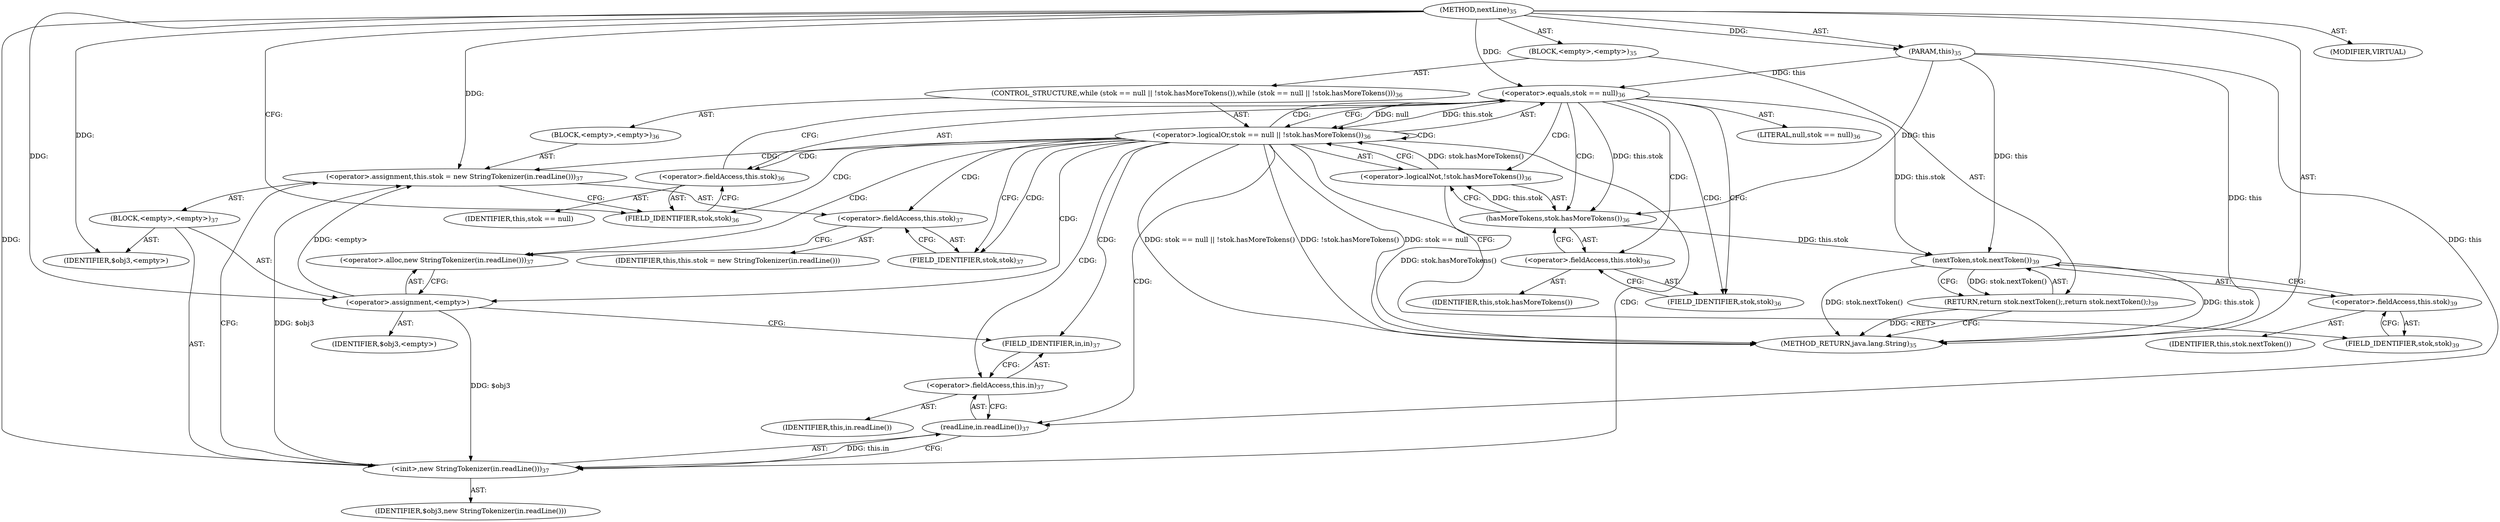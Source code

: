 digraph "nextLine" {  
"131" [label = <(METHOD,nextLine)<SUB>35</SUB>> ]
"132" [label = <(PARAM,this)<SUB>35</SUB>> ]
"133" [label = <(BLOCK,&lt;empty&gt;,&lt;empty&gt;)<SUB>35</SUB>> ]
"134" [label = <(CONTROL_STRUCTURE,while (stok == null || !stok.hasMoreTokens()),while (stok == null || !stok.hasMoreTokens()))<SUB>36</SUB>> ]
"135" [label = <(&lt;operator&gt;.logicalOr,stok == null || !stok.hasMoreTokens())<SUB>36</SUB>> ]
"136" [label = <(&lt;operator&gt;.equals,stok == null)<SUB>36</SUB>> ]
"137" [label = <(&lt;operator&gt;.fieldAccess,this.stok)<SUB>36</SUB>> ]
"138" [label = <(IDENTIFIER,this,stok == null)> ]
"139" [label = <(FIELD_IDENTIFIER,stok,stok)<SUB>36</SUB>> ]
"140" [label = <(LITERAL,null,stok == null)<SUB>36</SUB>> ]
"141" [label = <(&lt;operator&gt;.logicalNot,!stok.hasMoreTokens())<SUB>36</SUB>> ]
"142" [label = <(hasMoreTokens,stok.hasMoreTokens())<SUB>36</SUB>> ]
"143" [label = <(&lt;operator&gt;.fieldAccess,this.stok)<SUB>36</SUB>> ]
"144" [label = <(IDENTIFIER,this,stok.hasMoreTokens())> ]
"145" [label = <(FIELD_IDENTIFIER,stok,stok)<SUB>36</SUB>> ]
"146" [label = <(BLOCK,&lt;empty&gt;,&lt;empty&gt;)<SUB>36</SUB>> ]
"147" [label = <(&lt;operator&gt;.assignment,this.stok = new StringTokenizer(in.readLine()))<SUB>37</SUB>> ]
"148" [label = <(&lt;operator&gt;.fieldAccess,this.stok)<SUB>37</SUB>> ]
"149" [label = <(IDENTIFIER,this,this.stok = new StringTokenizer(in.readLine()))> ]
"150" [label = <(FIELD_IDENTIFIER,stok,stok)<SUB>37</SUB>> ]
"151" [label = <(BLOCK,&lt;empty&gt;,&lt;empty&gt;)<SUB>37</SUB>> ]
"152" [label = <(&lt;operator&gt;.assignment,&lt;empty&gt;)> ]
"153" [label = <(IDENTIFIER,$obj3,&lt;empty&gt;)> ]
"154" [label = <(&lt;operator&gt;.alloc,new StringTokenizer(in.readLine()))<SUB>37</SUB>> ]
"155" [label = <(&lt;init&gt;,new StringTokenizer(in.readLine()))<SUB>37</SUB>> ]
"156" [label = <(IDENTIFIER,$obj3,new StringTokenizer(in.readLine()))> ]
"157" [label = <(readLine,in.readLine())<SUB>37</SUB>> ]
"158" [label = <(&lt;operator&gt;.fieldAccess,this.in)<SUB>37</SUB>> ]
"159" [label = <(IDENTIFIER,this,in.readLine())> ]
"160" [label = <(FIELD_IDENTIFIER,in,in)<SUB>37</SUB>> ]
"161" [label = <(IDENTIFIER,$obj3,&lt;empty&gt;)> ]
"162" [label = <(RETURN,return stok.nextToken();,return stok.nextToken();)<SUB>39</SUB>> ]
"163" [label = <(nextToken,stok.nextToken())<SUB>39</SUB>> ]
"164" [label = <(&lt;operator&gt;.fieldAccess,this.stok)<SUB>39</SUB>> ]
"165" [label = <(IDENTIFIER,this,stok.nextToken())> ]
"166" [label = <(FIELD_IDENTIFIER,stok,stok)<SUB>39</SUB>> ]
"167" [label = <(MODIFIER,VIRTUAL)> ]
"168" [label = <(METHOD_RETURN,java.lang.String)<SUB>35</SUB>> ]
  "131" -> "132"  [ label = "AST: "] 
  "131" -> "133"  [ label = "AST: "] 
  "131" -> "167"  [ label = "AST: "] 
  "131" -> "168"  [ label = "AST: "] 
  "133" -> "134"  [ label = "AST: "] 
  "133" -> "162"  [ label = "AST: "] 
  "134" -> "135"  [ label = "AST: "] 
  "134" -> "146"  [ label = "AST: "] 
  "135" -> "136"  [ label = "AST: "] 
  "135" -> "141"  [ label = "AST: "] 
  "136" -> "137"  [ label = "AST: "] 
  "136" -> "140"  [ label = "AST: "] 
  "137" -> "138"  [ label = "AST: "] 
  "137" -> "139"  [ label = "AST: "] 
  "141" -> "142"  [ label = "AST: "] 
  "142" -> "143"  [ label = "AST: "] 
  "143" -> "144"  [ label = "AST: "] 
  "143" -> "145"  [ label = "AST: "] 
  "146" -> "147"  [ label = "AST: "] 
  "147" -> "148"  [ label = "AST: "] 
  "147" -> "151"  [ label = "AST: "] 
  "148" -> "149"  [ label = "AST: "] 
  "148" -> "150"  [ label = "AST: "] 
  "151" -> "152"  [ label = "AST: "] 
  "151" -> "155"  [ label = "AST: "] 
  "151" -> "161"  [ label = "AST: "] 
  "152" -> "153"  [ label = "AST: "] 
  "152" -> "154"  [ label = "AST: "] 
  "155" -> "156"  [ label = "AST: "] 
  "155" -> "157"  [ label = "AST: "] 
  "157" -> "158"  [ label = "AST: "] 
  "158" -> "159"  [ label = "AST: "] 
  "158" -> "160"  [ label = "AST: "] 
  "162" -> "163"  [ label = "AST: "] 
  "163" -> "164"  [ label = "AST: "] 
  "164" -> "165"  [ label = "AST: "] 
  "164" -> "166"  [ label = "AST: "] 
  "162" -> "168"  [ label = "CFG: "] 
  "135" -> "150"  [ label = "CFG: "] 
  "135" -> "166"  [ label = "CFG: "] 
  "163" -> "162"  [ label = "CFG: "] 
  "136" -> "135"  [ label = "CFG: "] 
  "136" -> "145"  [ label = "CFG: "] 
  "141" -> "135"  [ label = "CFG: "] 
  "147" -> "139"  [ label = "CFG: "] 
  "164" -> "163"  [ label = "CFG: "] 
  "137" -> "136"  [ label = "CFG: "] 
  "142" -> "141"  [ label = "CFG: "] 
  "148" -> "154"  [ label = "CFG: "] 
  "166" -> "164"  [ label = "CFG: "] 
  "139" -> "137"  [ label = "CFG: "] 
  "143" -> "142"  [ label = "CFG: "] 
  "150" -> "148"  [ label = "CFG: "] 
  "152" -> "160"  [ label = "CFG: "] 
  "155" -> "147"  [ label = "CFG: "] 
  "145" -> "143"  [ label = "CFG: "] 
  "154" -> "152"  [ label = "CFG: "] 
  "157" -> "155"  [ label = "CFG: "] 
  "158" -> "157"  [ label = "CFG: "] 
  "160" -> "158"  [ label = "CFG: "] 
  "131" -> "139"  [ label = "CFG: "] 
  "162" -> "168"  [ label = "DDG: &lt;RET&gt;"] 
  "132" -> "168"  [ label = "DDG: this"] 
  "135" -> "168"  [ label = "DDG: stok == null"] 
  "141" -> "168"  [ label = "DDG: stok.hasMoreTokens()"] 
  "135" -> "168"  [ label = "DDG: !stok.hasMoreTokens()"] 
  "135" -> "168"  [ label = "DDG: stok == null || !stok.hasMoreTokens()"] 
  "163" -> "168"  [ label = "DDG: this.stok"] 
  "163" -> "168"  [ label = "DDG: stok.nextToken()"] 
  "131" -> "132"  [ label = "DDG: "] 
  "163" -> "162"  [ label = "DDG: stok.nextToken()"] 
  "136" -> "135"  [ label = "DDG: this.stok"] 
  "136" -> "135"  [ label = "DDG: null"] 
  "141" -> "135"  [ label = "DDG: stok.hasMoreTokens()"] 
  "152" -> "147"  [ label = "DDG: &lt;empty&gt;"] 
  "155" -> "147"  [ label = "DDG: $obj3"] 
  "131" -> "147"  [ label = "DDG: "] 
  "132" -> "163"  [ label = "DDG: this"] 
  "136" -> "163"  [ label = "DDG: this.stok"] 
  "142" -> "163"  [ label = "DDG: this.stok"] 
  "132" -> "136"  [ label = "DDG: this"] 
  "131" -> "136"  [ label = "DDG: "] 
  "142" -> "141"  [ label = "DDG: this.stok"] 
  "132" -> "142"  [ label = "DDG: this"] 
  "136" -> "142"  [ label = "DDG: this.stok"] 
  "131" -> "152"  [ label = "DDG: "] 
  "131" -> "161"  [ label = "DDG: "] 
  "152" -> "155"  [ label = "DDG: $obj3"] 
  "131" -> "155"  [ label = "DDG: "] 
  "157" -> "155"  [ label = "DDG: this.in"] 
  "132" -> "157"  [ label = "DDG: this"] 
  "135" -> "160"  [ label = "CDG: "] 
  "135" -> "152"  [ label = "CDG: "] 
  "135" -> "136"  [ label = "CDG: "] 
  "135" -> "154"  [ label = "CDG: "] 
  "135" -> "147"  [ label = "CDG: "] 
  "135" -> "135"  [ label = "CDG: "] 
  "135" -> "150"  [ label = "CDG: "] 
  "135" -> "155"  [ label = "CDG: "] 
  "135" -> "139"  [ label = "CDG: "] 
  "135" -> "157"  [ label = "CDG: "] 
  "135" -> "148"  [ label = "CDG: "] 
  "135" -> "158"  [ label = "CDG: "] 
  "135" -> "137"  [ label = "CDG: "] 
  "136" -> "141"  [ label = "CDG: "] 
  "136" -> "145"  [ label = "CDG: "] 
  "136" -> "142"  [ label = "CDG: "] 
  "136" -> "143"  [ label = "CDG: "] 
}
